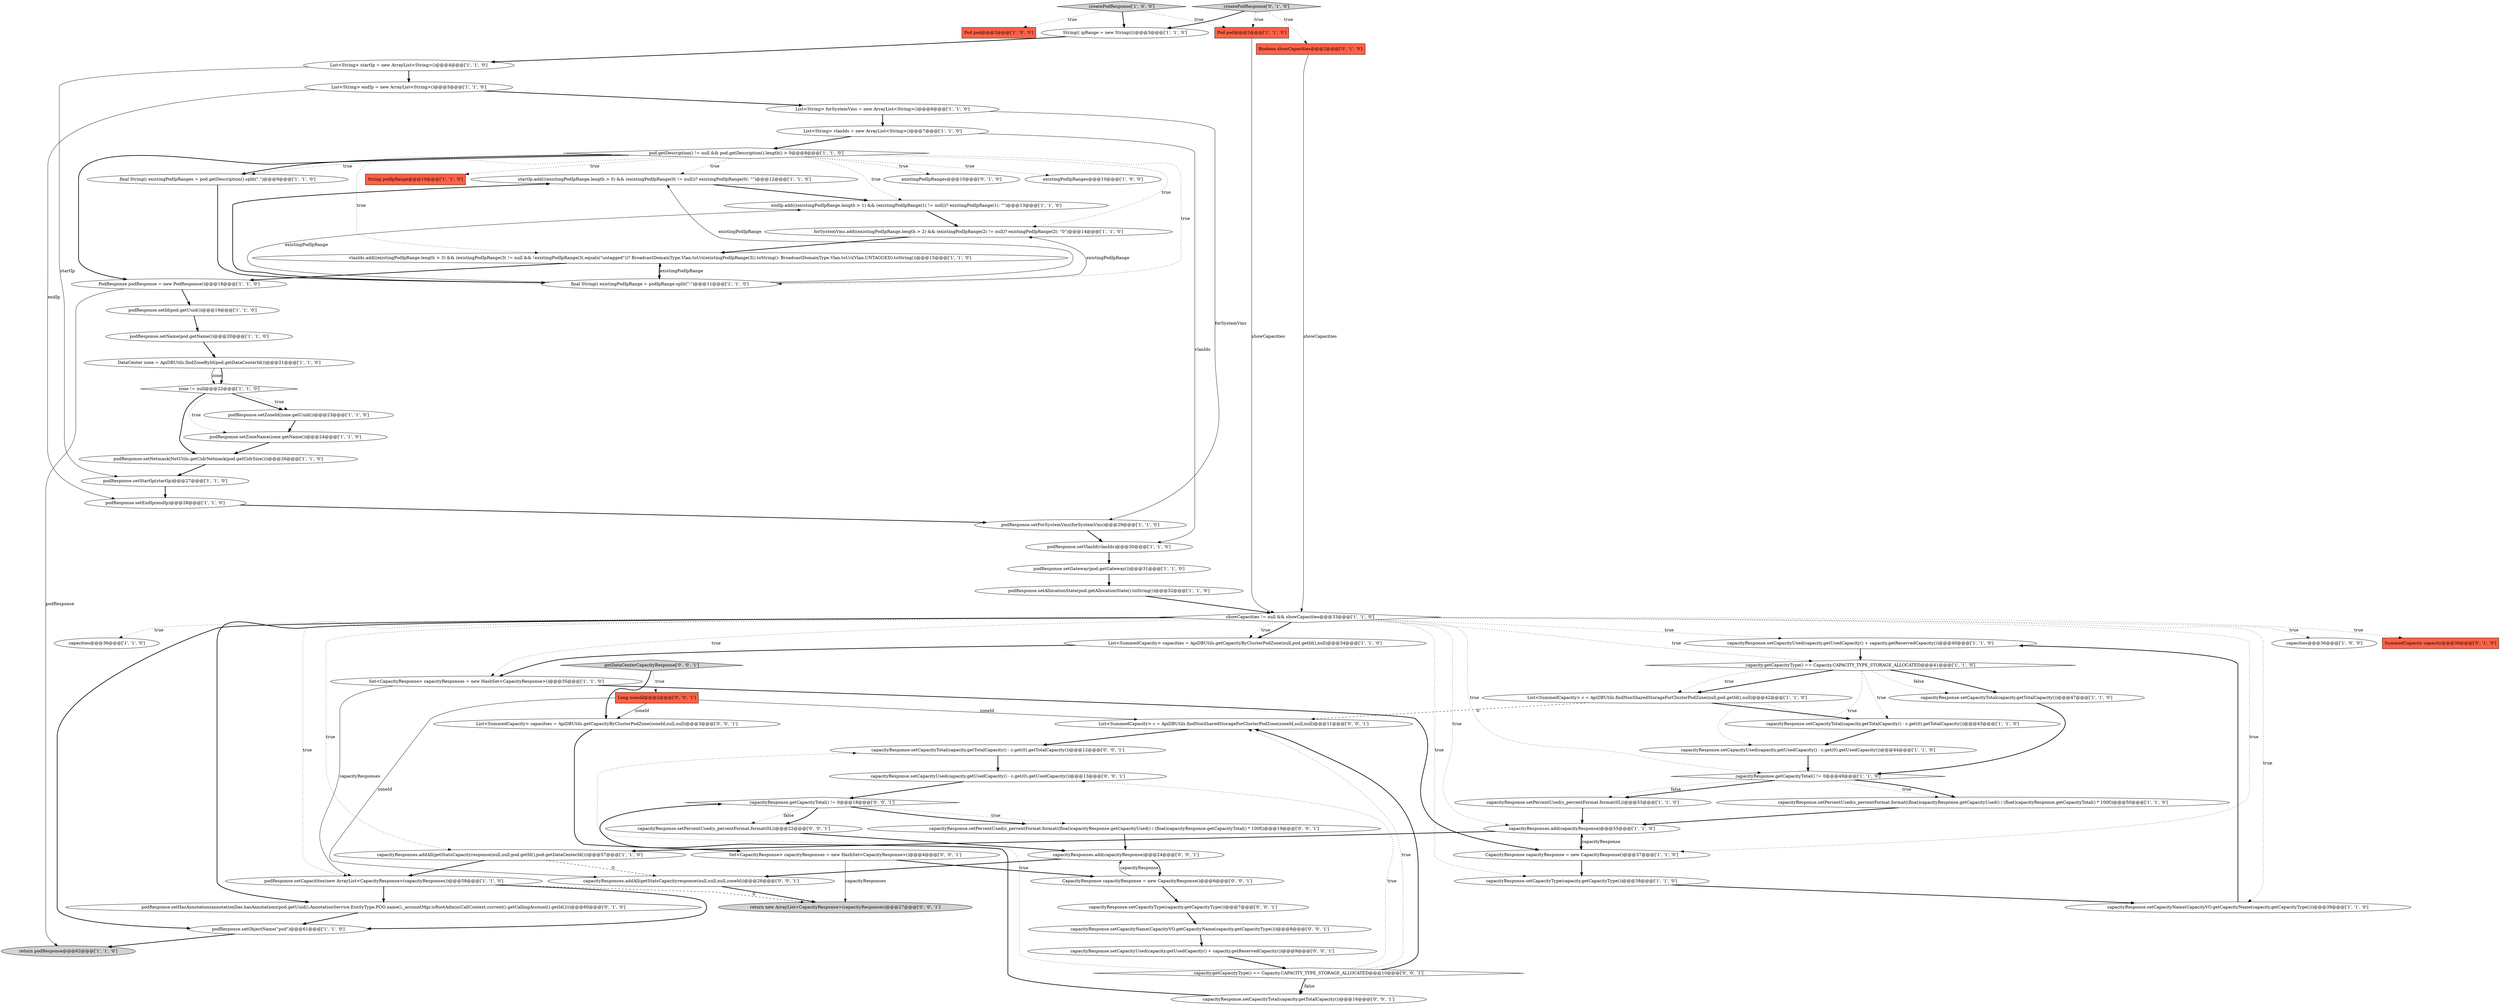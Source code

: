 digraph {
56 [style = filled, label = "SummedCapacity capacity@@@36@@@['0', '1', '0']", fillcolor = tomato, shape = box image = "AAA0AAABBB2BBB"];
4 [style = filled, label = "podResponse.setNetmask(NetUtils.getCidrNetmask(pod.getCidrSize()))@@@26@@@['1', '1', '0']", fillcolor = white, shape = ellipse image = "AAA0AAABBB1BBB"];
26 [style = filled, label = "capacities@@@36@@@['1', '1', '0']", fillcolor = white, shape = ellipse image = "AAA0AAABBB1BBB"];
61 [style = filled, label = "capacityResponse.getCapacityTotal() != 0@@@18@@@['0', '0', '1']", fillcolor = white, shape = diamond image = "AAA0AAABBB3BBB"];
66 [style = filled, label = "Set<CapacityResponse> capacityResponses = new HashSet<CapacityResponse>()@@@4@@@['0', '0', '1']", fillcolor = white, shape = ellipse image = "AAA0AAABBB3BBB"];
34 [style = filled, label = "String podIpRange@@@10@@@['1', '1', '0']", fillcolor = tomato, shape = box image = "AAA0AAABBB1BBB"];
21 [style = filled, label = "List<String> endIp = new ArrayList<String>()@@@5@@@['1', '1', '0']", fillcolor = white, shape = ellipse image = "AAA0AAABBB1BBB"];
59 [style = filled, label = "capacityResponse.setCapacityName(CapacityVO.getCapacityName(capacity.getCapacityType()))@@@8@@@['0', '0', '1']", fillcolor = white, shape = ellipse image = "AAA0AAABBB3BBB"];
68 [style = filled, label = "CapacityResponse capacityResponse = new CapacityResponse()@@@6@@@['0', '0', '1']", fillcolor = white, shape = ellipse image = "AAA0AAABBB3BBB"];
52 [style = filled, label = "podResponse.setObjectName(\"pod\")@@@61@@@['1', '1', '0']", fillcolor = white, shape = ellipse image = "AAA0AAABBB1BBB"];
3 [style = filled, label = "startIp.add(((existingPodIpRange.length > 0) && (existingPodIpRange(0( != null))? existingPodIpRange(0(: \"\")@@@12@@@['1', '1', '0']", fillcolor = white, shape = ellipse image = "AAA0AAABBB1BBB"];
23 [style = filled, label = "zone != null@@@22@@@['1', '1', '0']", fillcolor = white, shape = diamond image = "AAA0AAABBB1BBB"];
45 [style = filled, label = "return podResponse@@@62@@@['1', '1', '0']", fillcolor = lightgray, shape = ellipse image = "AAA0AAABBB1BBB"];
2 [style = filled, label = "capacities@@@36@@@['1', '0', '0']", fillcolor = white, shape = ellipse image = "AAA0AAABBB1BBB"];
55 [style = filled, label = "existingPodIpRanges@@@10@@@['0', '1', '0']", fillcolor = white, shape = ellipse image = "AAA0AAABBB2BBB"];
67 [style = filled, label = "capacityResponse.setCapacityUsed(capacity.getUsedCapacity() + capacity.getReservedCapacity())@@@9@@@['0', '0', '1']", fillcolor = white, shape = ellipse image = "AAA0AAABBB3BBB"];
71 [style = filled, label = "capacityResponse.setCapacityTotal(capacity.getTotalCapacity() - c.get(0).getTotalCapacity())@@@12@@@['0', '0', '1']", fillcolor = white, shape = ellipse image = "AAA0AAABBB3BBB"];
49 [style = filled, label = "createPodResponse['1', '0', '0']", fillcolor = lightgray, shape = diamond image = "AAA0AAABBB1BBB"];
75 [style = filled, label = "capacityResponse.setCapacityType(capacity.getCapacityType())@@@7@@@['0', '0', '1']", fillcolor = white, shape = ellipse image = "AAA0AAABBB3BBB"];
48 [style = filled, label = "vlanIds.add((existingPodIpRange.length > 3) && (existingPodIpRange(3( != null && !existingPodIpRange(3(.equals(\"untagged\"))? BroadcastDomainType.Vlan.toUri(existingPodIpRange(3().toString(): BroadcastDomainType.Vlan.toUri(Vlan.UNTAGGED).toString())@@@15@@@['1', '1', '0']", fillcolor = white, shape = ellipse image = "AAA0AAABBB1BBB"];
31 [style = filled, label = "podResponse.setZoneName(zone.getName())@@@24@@@['1', '1', '0']", fillcolor = white, shape = ellipse image = "AAA0AAABBB1BBB"];
30 [style = filled, label = "capacityResponse.setCapacityTotal(capacity.getTotalCapacity() - c.get(0).getTotalCapacity())@@@43@@@['1', '1', '0']", fillcolor = white, shape = ellipse image = "AAA0AAABBB1BBB"];
60 [style = filled, label = "List<SummedCapacity> c = ApiDBUtils.findNonSharedStorageForClusterPodZone(zoneId,null,null)@@@11@@@['0', '0', '1']", fillcolor = white, shape = ellipse image = "AAA0AAABBB3BBB"];
10 [style = filled, label = "podResponse.setId(pod.getUuid())@@@19@@@['1', '1', '0']", fillcolor = white, shape = ellipse image = "AAA0AAABBB1BBB"];
65 [style = filled, label = "capacityResponses.addAll(getStatsCapacityresponse(null,null,null,zoneId))@@@26@@@['0', '0', '1']", fillcolor = white, shape = ellipse image = "AAA0AAABBB3BBB"];
6 [style = filled, label = "podResponse.setVlanId(vlanIds)@@@30@@@['1', '1', '0']", fillcolor = white, shape = ellipse image = "AAA0AAABBB1BBB"];
53 [style = filled, label = "createPodResponse['0', '1', '0']", fillcolor = lightgray, shape = diamond image = "AAA0AAABBB2BBB"];
12 [style = filled, label = "List<String> vlanIds = new ArrayList<String>()@@@7@@@['1', '1', '0']", fillcolor = white, shape = ellipse image = "AAA0AAABBB1BBB"];
63 [style = filled, label = "capacity.getCapacityType() == Capacity.CAPACITY_TYPE_STORAGE_ALLOCATED@@@10@@@['0', '0', '1']", fillcolor = white, shape = diamond image = "AAA0AAABBB3BBB"];
0 [style = filled, label = "List<String> startIp = new ArrayList<String>()@@@4@@@['1', '1', '0']", fillcolor = white, shape = ellipse image = "AAA0AAABBB1BBB"];
36 [style = filled, label = "capacityResponses.addAll(getStatsCapacityresponse(null,null,pod.getId(),pod.getDataCenterId()))@@@57@@@['1', '1', '0']", fillcolor = white, shape = ellipse image = "AAA0AAABBB1BBB"];
38 [style = filled, label = "capacityResponse.setCapacityUsed(capacity.getUsedCapacity() + capacity.getReservedCapacity())@@@40@@@['1', '1', '0']", fillcolor = white, shape = ellipse image = "AAA0AAABBB1BBB"];
64 [style = filled, label = "capacityResponse.setCapacityUsed(capacity.getUsedCapacity() - c.get(0).getUsedCapacity())@@@13@@@['0', '0', '1']", fillcolor = white, shape = ellipse image = "AAA0AAABBB3BBB"];
51 [style = filled, label = "capacityResponse.setCapacityType(capacity.getCapacityType())@@@38@@@['1', '1', '0']", fillcolor = white, shape = ellipse image = "AAA0AAABBB1BBB"];
15 [style = filled, label = "podResponse.setZoneId(zone.getUuid())@@@23@@@['1', '1', '0']", fillcolor = white, shape = ellipse image = "AAA0AAABBB1BBB"];
22 [style = filled, label = "podResponse.setForSystemVms(forSystemVms)@@@29@@@['1', '1', '0']", fillcolor = white, shape = ellipse image = "AAA0AAABBB1BBB"];
47 [style = filled, label = "capacityResponse.getCapacityTotal() != 0@@@49@@@['1', '1', '0']", fillcolor = white, shape = diamond image = "AAA0AAABBB1BBB"];
69 [style = filled, label = "return new ArrayList<CapacityResponse>(capacityResponses)@@@27@@@['0', '0', '1']", fillcolor = lightgray, shape = ellipse image = "AAA0AAABBB3BBB"];
33 [style = filled, label = "List<SummedCapacity> capacities = ApiDBUtils.getCapacityByClusterPodZone(null,pod.getId(),null)@@@34@@@['1', '1', '0']", fillcolor = white, shape = ellipse image = "AAA0AAABBB1BBB"];
74 [style = filled, label = "capacityResponse.setCapacityTotal(capacity.getTotalCapacity())@@@16@@@['0', '0', '1']", fillcolor = white, shape = ellipse image = "AAA0AAABBB3BBB"];
28 [style = filled, label = "capacityResponse.setCapacityName(CapacityVO.getCapacityName(capacity.getCapacityType()))@@@39@@@['1', '1', '0']", fillcolor = white, shape = ellipse image = "AAA0AAABBB1BBB"];
5 [style = filled, label = "capacityResponse.setCapacityUsed(capacity.getUsedCapacity() - c.get(0).getUsedCapacity())@@@44@@@['1', '1', '0']", fillcolor = white, shape = ellipse image = "AAA0AAABBB1BBB"];
8 [style = filled, label = "showCapacities != null && showCapacities@@@33@@@['1', '1', '0']", fillcolor = white, shape = diamond image = "AAA0AAABBB1BBB"];
43 [style = filled, label = "podResponse.setEndIp(endIp)@@@28@@@['1', '1', '0']", fillcolor = white, shape = ellipse image = "AAA0AAABBB1BBB"];
44 [style = filled, label = "final String(( existingPodIpRanges = pod.getDescription().split(\",\")@@@9@@@['1', '1', '0']", fillcolor = white, shape = ellipse image = "AAA0AAABBB1BBB"];
46 [style = filled, label = "podResponse.setName(pod.getName())@@@20@@@['1', '1', '0']", fillcolor = white, shape = ellipse image = "AAA0AAABBB1BBB"];
11 [style = filled, label = "pod.getDescription() != null && pod.getDescription().length() > 0@@@8@@@['1', '1', '0']", fillcolor = white, shape = diamond image = "AAA0AAABBB1BBB"];
13 [style = filled, label = "podResponse.setStartIp(startIp)@@@27@@@['1', '1', '0']", fillcolor = white, shape = ellipse image = "AAA0AAABBB1BBB"];
9 [style = filled, label = "podResponse.setCapacitites(new ArrayList<CapacityResponse>(capacityResponses))@@@58@@@['1', '1', '0']", fillcolor = white, shape = ellipse image = "AAA0AAABBB1BBB"];
50 [style = filled, label = "capacityResponse.setPercentUsed(s_percentFormat.format((float)capacityResponse.getCapacityUsed() / (float)capacityResponse.getCapacityTotal() * 100f))@@@50@@@['1', '1', '0']", fillcolor = white, shape = ellipse image = "AAA0AAABBB1BBB"];
19 [style = filled, label = "Pod pod@@@2@@@['1', '0', '0']", fillcolor = tomato, shape = box image = "AAA0AAABBB1BBB"];
20 [style = filled, label = "List<SummedCapacity> c = ApiDBUtils.findNonSharedStorageForClusterPodZone(null,pod.getId(),null)@@@42@@@['1', '1', '0']", fillcolor = white, shape = ellipse image = "AAA0AAABBB1BBB"];
14 [style = filled, label = "String(( ipRange = new String((((@@@3@@@['1', '1', '0']", fillcolor = white, shape = ellipse image = "AAA0AAABBB1BBB"];
35 [style = filled, label = "capacityResponses.add(capacityResponse)@@@55@@@['1', '1', '0']", fillcolor = white, shape = ellipse image = "AAA0AAABBB1BBB"];
37 [style = filled, label = "List<String> forSystemVms = new ArrayList<String>()@@@6@@@['1', '1', '0']", fillcolor = white, shape = ellipse image = "AAA0AAABBB1BBB"];
27 [style = filled, label = "Pod pod@@@2@@@['1', '1', '0']", fillcolor = tomato, shape = box image = "AAA0AAABBB1BBB"];
42 [style = filled, label = "podResponse.setAllocationState(pod.getAllocationState().toString())@@@32@@@['1', '1', '0']", fillcolor = white, shape = ellipse image = "AAA0AAABBB1BBB"];
58 [style = filled, label = "capacityResponses.add(capacityResponse)@@@24@@@['0', '0', '1']", fillcolor = white, shape = ellipse image = "AAA0AAABBB3BBB"];
29 [style = filled, label = "DataCenter zone = ApiDBUtils.findZoneById(pod.getDataCenterId())@@@21@@@['1', '1', '0']", fillcolor = white, shape = ellipse image = "AAA0AAABBB1BBB"];
70 [style = filled, label = "Long zoneId@@@2@@@['0', '0', '1']", fillcolor = tomato, shape = box image = "AAA0AAABBB3BBB"];
32 [style = filled, label = "final String(( existingPodIpRange = podIpRange.split(\"-\")@@@11@@@['1', '1', '0']", fillcolor = white, shape = ellipse image = "AAA0AAABBB1BBB"];
73 [style = filled, label = "List<SummedCapacity> capacities = ApiDBUtils.getCapacityByClusterPodZone(zoneId,null,null)@@@3@@@['0', '0', '1']", fillcolor = white, shape = ellipse image = "AAA0AAABBB3BBB"];
57 [style = filled, label = "podResponse.setHasAnnotation(annotationDao.hasAnnotations(pod.getUuid(),AnnotationService.EntityType.POD.name(),_accountMgr.isRootAdmin(CallContext.current().getCallingAccount().getId())))@@@60@@@['0', '1', '0']", fillcolor = white, shape = ellipse image = "AAA1AAABBB2BBB"];
76 [style = filled, label = "capacityResponse.setPercentUsed(s_percentFormat.format((float)capacityResponse.getCapacityUsed() / (float)capacityResponse.getCapacityTotal() * 100f))@@@19@@@['0', '0', '1']", fillcolor = white, shape = ellipse image = "AAA0AAABBB3BBB"];
1 [style = filled, label = "existingPodIpRanges@@@10@@@['1', '0', '0']", fillcolor = white, shape = ellipse image = "AAA0AAABBB1BBB"];
39 [style = filled, label = "capacityResponse.setPercentUsed(s_percentFormat.format(0L))@@@53@@@['1', '1', '0']", fillcolor = white, shape = ellipse image = "AAA0AAABBB1BBB"];
41 [style = filled, label = "podResponse.setGateway(pod.getGateway())@@@31@@@['1', '1', '0']", fillcolor = white, shape = ellipse image = "AAA0AAABBB1BBB"];
17 [style = filled, label = "capacityResponse.setCapacityTotal(capacity.getTotalCapacity())@@@47@@@['1', '1', '0']", fillcolor = white, shape = ellipse image = "AAA0AAABBB1BBB"];
62 [style = filled, label = "getDataCenterCapacityResponse['0', '0', '1']", fillcolor = lightgray, shape = diamond image = "AAA0AAABBB3BBB"];
24 [style = filled, label = "CapacityResponse capacityResponse = new CapacityResponse()@@@37@@@['1', '1', '0']", fillcolor = white, shape = ellipse image = "AAA0AAABBB1BBB"];
16 [style = filled, label = "Set<CapacityResponse> capacityResponses = new HashSet<CapacityResponse>()@@@35@@@['1', '1', '0']", fillcolor = white, shape = ellipse image = "AAA0AAABBB1BBB"];
72 [style = filled, label = "capacityResponse.setPercentUsed(s_percentFormat.format(0L))@@@22@@@['0', '0', '1']", fillcolor = white, shape = ellipse image = "AAA0AAABBB3BBB"];
54 [style = filled, label = "Boolean showCapacities@@@2@@@['0', '1', '0']", fillcolor = tomato, shape = box image = "AAA0AAABBB2BBB"];
18 [style = filled, label = "forSystemVms.add((existingPodIpRange.length > 2) && (existingPodIpRange(2( != null)? existingPodIpRange(2(: \"0\")@@@14@@@['1', '1', '0']", fillcolor = white, shape = ellipse image = "AAA0AAABBB1BBB"];
25 [style = filled, label = "PodResponse podResponse = new PodResponse()@@@18@@@['1', '1', '0']", fillcolor = white, shape = ellipse image = "AAA0AAABBB1BBB"];
40 [style = filled, label = "endIp.add(((existingPodIpRange.length > 1) && (existingPodIpRange(1( != null))? existingPodIpRange(1(: \"\")@@@13@@@['1', '1', '0']", fillcolor = white, shape = ellipse image = "AAA0AAABBB1BBB"];
7 [style = filled, label = "capacity.getCapacityType() == Capacity.CAPACITY_TYPE_STORAGE_ALLOCATED@@@41@@@['1', '1', '0']", fillcolor = white, shape = diamond image = "AAA0AAABBB1BBB"];
12->6 [style = solid, label="vlanIds"];
20->60 [style = dashed, label="0"];
24->51 [style = bold, label=""];
76->58 [style = bold, label=""];
8->24 [style = dotted, label="true"];
70->73 [style = solid, label="zoneId"];
29->23 [style = solid, label="zone"];
25->10 [style = bold, label=""];
75->59 [style = bold, label=""];
11->40 [style = dotted, label="true"];
66->69 [style = solid, label="capacityResponses"];
8->52 [style = bold, label=""];
14->0 [style = bold, label=""];
8->47 [style = dotted, label="true"];
52->45 [style = bold, label=""];
53->54 [style = dotted, label="true"];
8->51 [style = dotted, label="true"];
11->44 [style = bold, label=""];
63->64 [style = dotted, label="true"];
20->30 [style = bold, label=""];
8->26 [style = dotted, label="true"];
51->28 [style = bold, label=""];
11->1 [style = dotted, label="true"];
0->21 [style = bold, label=""];
70->65 [style = solid, label="zoneId"];
21->43 [style = solid, label="endIp"];
8->28 [style = dotted, label="true"];
8->36 [style = dotted, label="true"];
23->4 [style = bold, label=""];
18->48 [style = bold, label=""];
21->37 [style = bold, label=""];
3->40 [style = bold, label=""];
8->33 [style = dotted, label="true"];
48->25 [style = bold, label=""];
63->71 [style = dotted, label="true"];
47->50 [style = dotted, label="true"];
9->69 [style = dashed, label="0"];
57->52 [style = bold, label=""];
8->57 [style = bold, label=""];
9->52 [style = bold, label=""];
28->38 [style = bold, label=""];
39->35 [style = bold, label=""];
71->64 [style = bold, label=""];
47->39 [style = bold, label=""];
15->31 [style = bold, label=""];
7->20 [style = bold, label=""];
65->69 [style = bold, label=""];
13->43 [style = bold, label=""];
58->65 [style = bold, label=""];
7->5 [style = dotted, label="true"];
63->74 [style = dotted, label="false"];
61->72 [style = bold, label=""];
36->65 [style = dashed, label="0"];
59->67 [style = bold, label=""];
38->7 [style = bold, label=""];
60->71 [style = bold, label=""];
32->48 [style = solid, label="existingPodIpRange"];
50->35 [style = bold, label=""];
67->63 [style = bold, label=""];
35->36 [style = bold, label=""];
5->47 [style = bold, label=""];
63->74 [style = bold, label=""];
9->57 [style = bold, label=""];
62->70 [style = dotted, label="true"];
49->14 [style = bold, label=""];
73->66 [style = bold, label=""];
11->55 [style = dotted, label="true"];
11->34 [style = dotted, label="true"];
11->32 [style = dotted, label="true"];
7->30 [style = dotted, label="true"];
48->32 [style = bold, label=""];
6->41 [style = bold, label=""];
63->60 [style = dotted, label="true"];
27->8 [style = solid, label="showCapacities"];
11->25 [style = bold, label=""];
61->76 [style = bold, label=""];
11->3 [style = dotted, label="true"];
49->27 [style = dotted, label="true"];
23->15 [style = bold, label=""];
62->73 [style = bold, label=""];
8->16 [style = dotted, label="true"];
8->38 [style = dotted, label="true"];
22->6 [style = bold, label=""];
17->47 [style = bold, label=""];
23->15 [style = dotted, label="true"];
8->2 [style = dotted, label="true"];
40->18 [style = bold, label=""];
8->7 [style = dotted, label="true"];
46->29 [style = bold, label=""];
31->4 [style = bold, label=""];
0->13 [style = solid, label="startIp"];
23->31 [style = dotted, label="true"];
68->75 [style = bold, label=""];
37->12 [style = bold, label=""];
32->18 [style = solid, label="existingPodIpRange"];
37->22 [style = solid, label="forSystemVms"];
7->17 [style = bold, label=""];
7->17 [style = dotted, label="false"];
4->13 [style = bold, label=""];
32->3 [style = solid, label="existingPodIpRange"];
66->68 [style = bold, label=""];
35->24 [style = bold, label=""];
25->45 [style = solid, label="podResponse"];
43->22 [style = bold, label=""];
11->48 [style = dotted, label="true"];
10->46 [style = bold, label=""];
72->58 [style = bold, label=""];
68->58 [style = solid, label="capacityResponse"];
16->24 [style = bold, label=""];
53->14 [style = bold, label=""];
32->40 [style = solid, label="existingPodIpRange"];
61->76 [style = dotted, label="true"];
8->56 [style = dotted, label="true"];
44->32 [style = bold, label=""];
74->61 [style = bold, label=""];
64->61 [style = bold, label=""];
33->16 [style = bold, label=""];
29->23 [style = bold, label=""];
36->9 [style = bold, label=""];
47->39 [style = dotted, label="false"];
49->19 [style = dotted, label="true"];
53->27 [style = dotted, label="true"];
8->35 [style = dotted, label="true"];
47->50 [style = bold, label=""];
11->44 [style = dotted, label="true"];
30->5 [style = bold, label=""];
41->42 [style = bold, label=""];
32->3 [style = bold, label=""];
24->35 [style = solid, label="capacityResponse"];
11->18 [style = dotted, label="true"];
42->8 [style = bold, label=""];
54->8 [style = solid, label="showCapacities"];
12->11 [style = bold, label=""];
58->68 [style = bold, label=""];
8->33 [style = bold, label=""];
7->20 [style = dotted, label="true"];
61->72 [style = dotted, label="false"];
70->60 [style = solid, label="zoneId"];
63->60 [style = bold, label=""];
16->9 [style = solid, label="capacityResponses"];
8->9 [style = dotted, label="true"];
}
